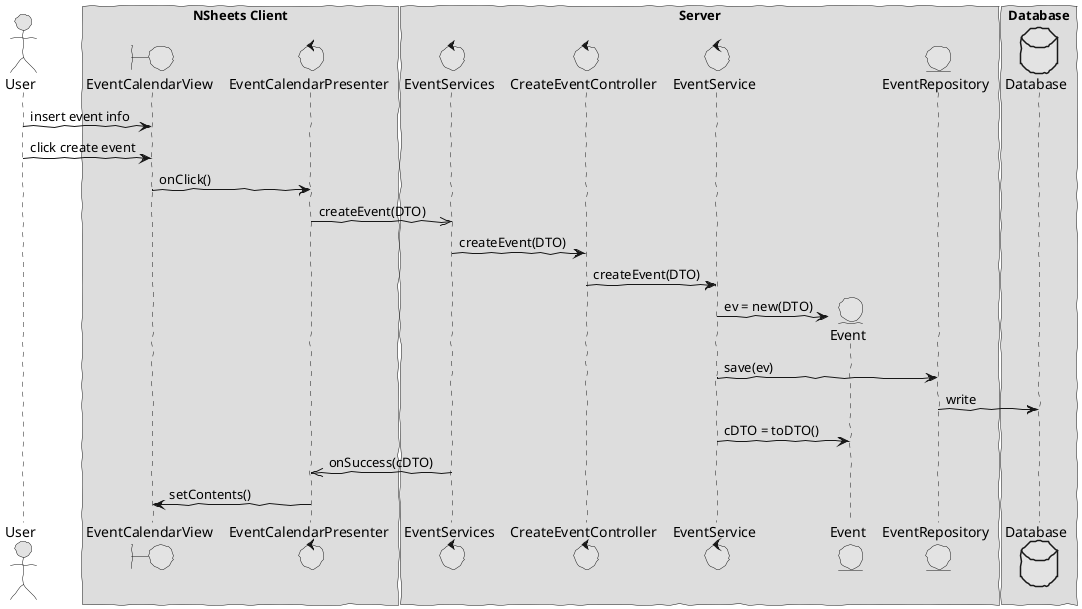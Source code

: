 @startuml  createEventSD.png
skinparam handwritten true
skinparam monochrome true
skinparam packageStyle rect
skinparam defaultFontName FG Virgil
skinparam shadowing false

actor User
boundary EventCalendarView
control EventCalendarPresenter
control EventServices
control CreateEventController
control EventService
entity EventRepository
entity Event
database Database

box "NSheets Client"
participant EventCalendarView
participant EventCalendarPresenter
end box

box "Server"
participant EventServices
participant CreateEventController
participant EventService
participant Event
participant EventRepository
end box

box "Database"
participant Database
end box

User -> EventCalendarView : insert event info
User -> EventCalendarView : click create event
EventCalendarView -> EventCalendarPresenter : onClick()
EventCalendarPresenter ->> EventServices : createEvent(DTO)
EventServices -> CreateEventController : createEvent(DTO)
CreateEventController -> EventService : createEvent(DTO)
create Event
EventService -> Event : ev = new(DTO)
EventService -> EventRepository : save(ev)
EventRepository -> Database : write
EventService -> Event :cDTO = toDTO()
EventServices ->> EventCalendarPresenter : onSuccess(cDTO)
EventCalendarPresenter -> EventCalendarView : setContents()

@enduml
